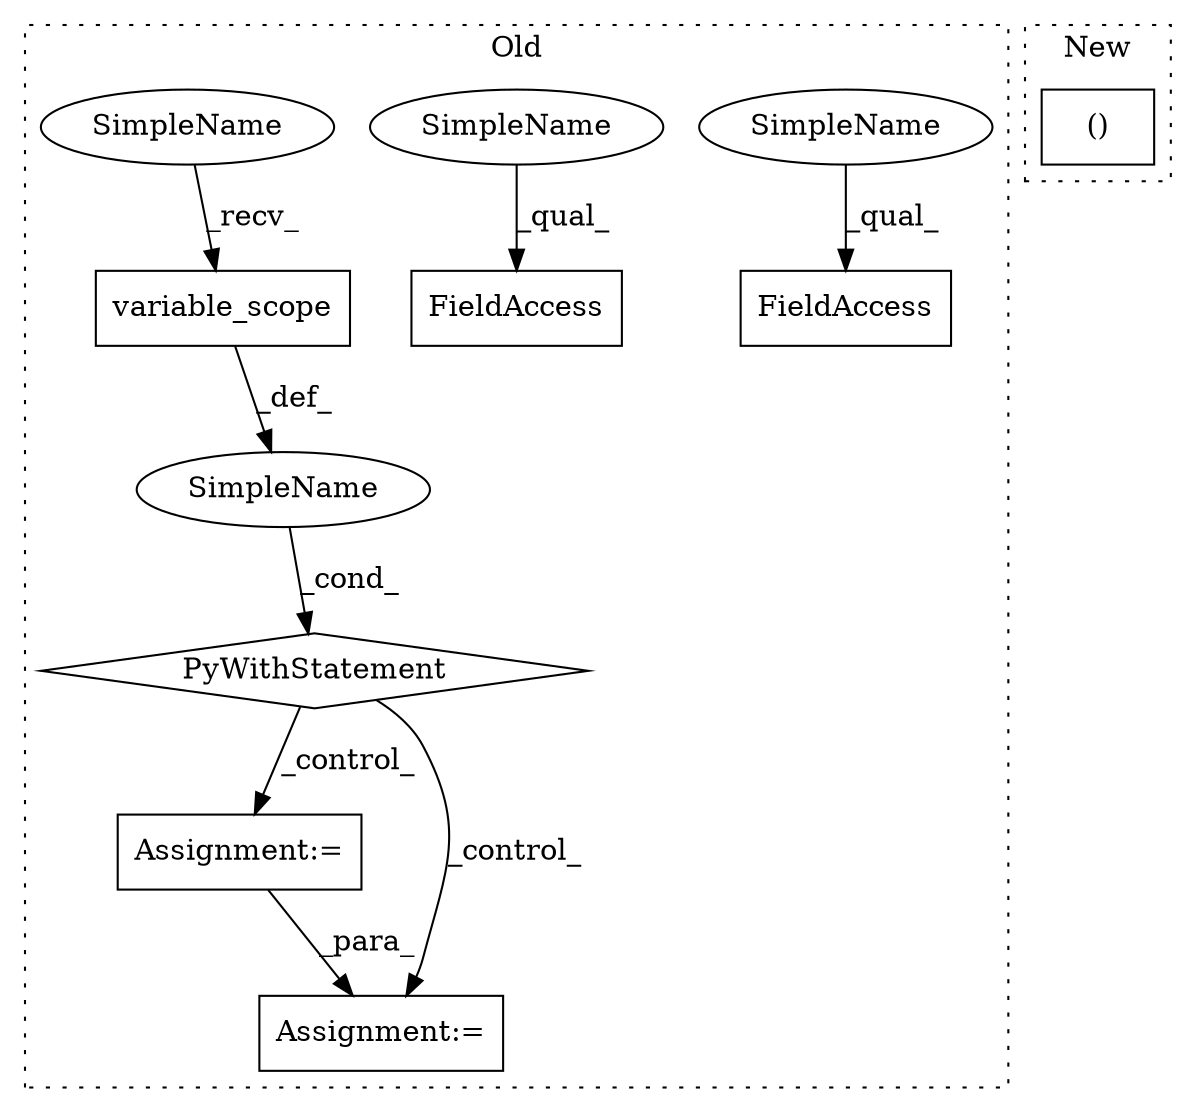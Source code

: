 digraph G {
subgraph cluster0 {
1 [label="variable_scope" a="32" s="2373,2392" l="15,1" shape="box"];
3 [label="PyWithStatement" a="104" s="2352,2393" l="10,2" shape="diamond"];
4 [label="Assignment:=" a="7" s="2404" l="1" shape="box"];
5 [label="SimpleName" a="42" s="" l="" shape="ellipse"];
6 [label="FieldAccess" a="22" s="2739" l="13" shape="box"];
7 [label="Assignment:=" a="7" s="2816" l="1" shape="box"];
8 [label="FieldAccess" a="22" s="2513" l="13" shape="box"];
9 [label="SimpleName" a="42" s="2739" l="10" shape="ellipse"];
10 [label="SimpleName" a="42" s="2513" l="10" shape="ellipse"];
11 [label="SimpleName" a="42" s="2362" l="10" shape="ellipse"];
label = "Old";
style="dotted";
}
subgraph cluster1 {
2 [label="()" a="106" s="2354" l="27" shape="box"];
label = "New";
style="dotted";
}
1 -> 5 [label="_def_"];
3 -> 7 [label="_control_"];
3 -> 4 [label="_control_"];
4 -> 7 [label="_para_"];
5 -> 3 [label="_cond_"];
9 -> 6 [label="_qual_"];
10 -> 8 [label="_qual_"];
11 -> 1 [label="_recv_"];
}